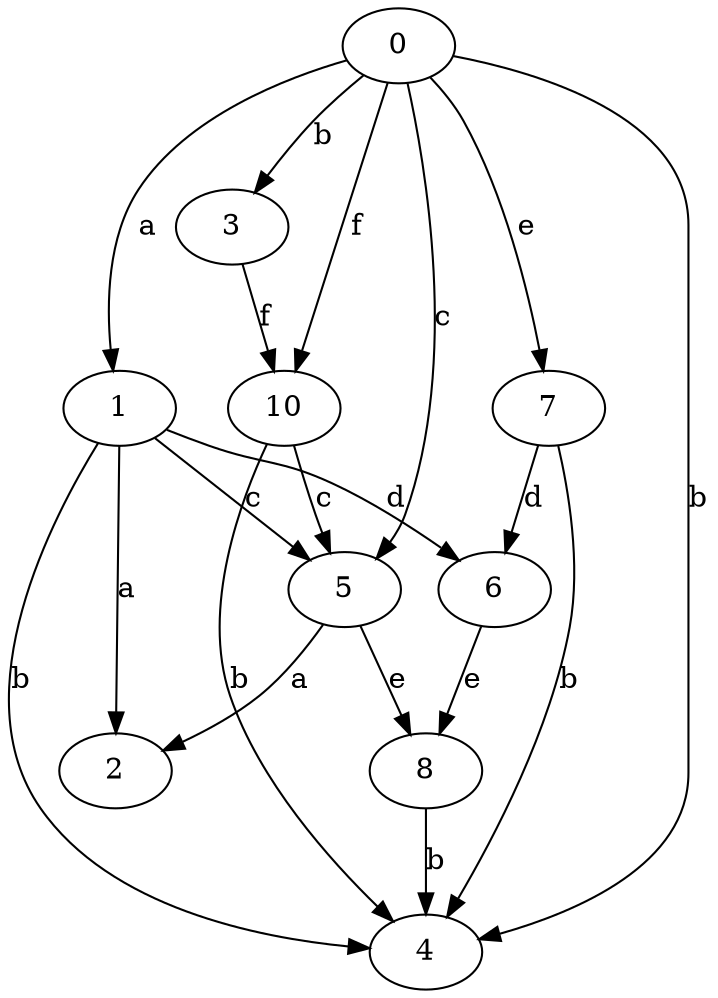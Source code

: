 strict digraph  {
1;
2;
3;
4;
5;
6;
7;
8;
10;
0;
1 -> 2  [label=a];
1 -> 4  [label=b];
1 -> 5  [label=c];
1 -> 6  [label=d];
3 -> 10  [label=f];
5 -> 2  [label=a];
5 -> 8  [label=e];
6 -> 8  [label=e];
7 -> 4  [label=b];
7 -> 6  [label=d];
8 -> 4  [label=b];
10 -> 4  [label=b];
10 -> 5  [label=c];
0 -> 1  [label=a];
0 -> 3  [label=b];
0 -> 4  [label=b];
0 -> 5  [label=c];
0 -> 7  [label=e];
0 -> 10  [label=f];
}
